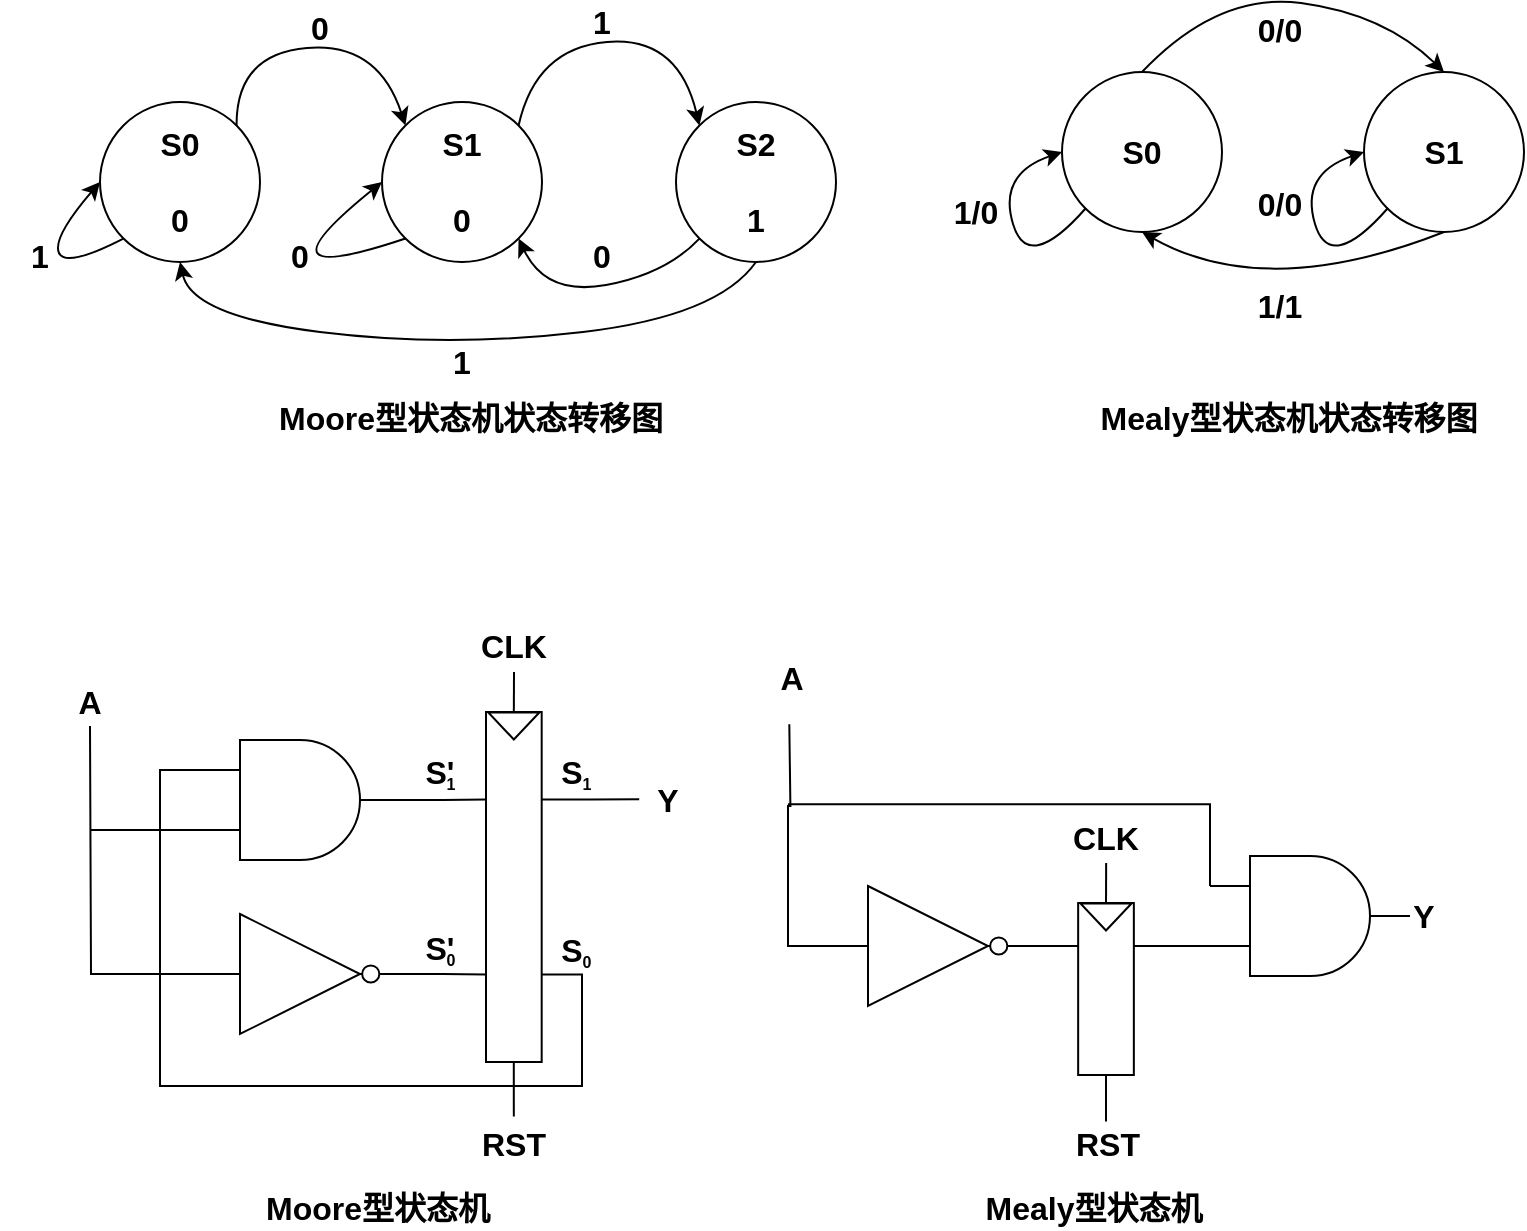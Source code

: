 <mxfile version="14.1.8" type="device"><diagram id="2bnBg8hFUXPQu9MWfg65" name="第 1 页"><mxGraphModel dx="749" dy="556" grid="0" gridSize="10" guides="1" tooltips="1" connect="1" arrows="1" fold="1" page="0" pageScale="1" pageWidth="827" pageHeight="1169" math="0" shadow="0"><root><mxCell id="0"/><mxCell id="1" parent="0"/><mxCell id="zXBZUIU-SNRD6zqXCU7K-1" value="&lt;b style=&quot;font-size: 16px&quot;&gt;S0&lt;br&gt;&lt;br&gt;0&lt;/b&gt;" style="ellipse;whiteSpace=wrap;html=1;aspect=fixed;" vertex="1" parent="1"><mxGeometry x="82" y="265" width="80" height="80" as="geometry"/></mxCell><mxCell id="zXBZUIU-SNRD6zqXCU7K-2" value="&lt;b style=&quot;font-size: 16px&quot;&gt;S1&lt;br&gt;&lt;br&gt;0&lt;/b&gt;" style="ellipse;whiteSpace=wrap;html=1;aspect=fixed;" vertex="1" parent="1"><mxGeometry x="223" y="265" width="80" height="80" as="geometry"/></mxCell><mxCell id="zXBZUIU-SNRD6zqXCU7K-3" value="&lt;b style=&quot;font-size: 16px&quot;&gt;S2&lt;br&gt;&lt;br&gt;1&lt;/b&gt;" style="ellipse;whiteSpace=wrap;html=1;aspect=fixed;" vertex="1" parent="1"><mxGeometry x="370" y="265" width="80" height="80" as="geometry"/></mxCell><mxCell id="zXBZUIU-SNRD6zqXCU7K-4" value="" style="curved=1;endArrow=classic;html=1;exitX=1;exitY=0;exitDx=0;exitDy=0;entryX=0;entryY=0;entryDx=0;entryDy=0;" edge="1" parent="1" source="zXBZUIU-SNRD6zqXCU7K-1" target="zXBZUIU-SNRD6zqXCU7K-2"><mxGeometry width="50" height="50" relative="1" as="geometry"><mxPoint x="387" y="417" as="sourcePoint"/><mxPoint x="437" y="367" as="targetPoint"/><Array as="points"><mxPoint x="150" y="241"/><mxPoint x="221" y="235"/></Array></mxGeometry></mxCell><mxCell id="zXBZUIU-SNRD6zqXCU7K-6" value="" style="curved=1;endArrow=classic;html=1;exitX=1;exitY=0;exitDx=0;exitDy=0;entryX=0;entryY=0;entryDx=0;entryDy=0;" edge="1" parent="1" source="zXBZUIU-SNRD6zqXCU7K-2" target="zXBZUIU-SNRD6zqXCU7K-3"><mxGeometry width="50" height="50" relative="1" as="geometry"><mxPoint x="300.284" y="273.716" as="sourcePoint"/><mxPoint x="384.716" y="273.716" as="targetPoint"/><Array as="points"><mxPoint x="300" y="238"/><mxPoint x="371" y="232"/></Array></mxGeometry></mxCell><mxCell id="zXBZUIU-SNRD6zqXCU7K-7" value="" style="curved=1;endArrow=classic;html=1;exitX=0;exitY=1;exitDx=0;exitDy=0;entryX=0;entryY=0.5;entryDx=0;entryDy=0;" edge="1" parent="1" source="zXBZUIU-SNRD6zqXCU7K-1" target="zXBZUIU-SNRD6zqXCU7K-1"><mxGeometry width="50" height="50" relative="1" as="geometry"><mxPoint x="301.284" y="286.716" as="sourcePoint"/><mxPoint x="391.716" y="286.716" as="targetPoint"/><Array as="points"><mxPoint x="65" y="348"/><mxPoint x="58" y="333"/></Array></mxGeometry></mxCell><mxCell id="zXBZUIU-SNRD6zqXCU7K-8" value="" style="curved=1;endArrow=classic;html=1;exitX=0;exitY=1;exitDx=0;exitDy=0;entryX=0;entryY=0.5;entryDx=0;entryDy=0;" edge="1" parent="1" source="zXBZUIU-SNRD6zqXCU7K-2" target="zXBZUIU-SNRD6zqXCU7K-2"><mxGeometry width="50" height="50" relative="1" as="geometry"><mxPoint x="103.716" y="343.284" as="sourcePoint"/><mxPoint x="92" y="315" as="targetPoint"/><Array as="points"><mxPoint x="155" y="360"/></Array></mxGeometry></mxCell><mxCell id="zXBZUIU-SNRD6zqXCU7K-9" value="" style="curved=1;endArrow=classic;html=1;exitX=0;exitY=1;exitDx=0;exitDy=0;entryX=1;entryY=1;entryDx=0;entryDy=0;" edge="1" parent="1" source="zXBZUIU-SNRD6zqXCU7K-3" target="zXBZUIU-SNRD6zqXCU7K-2"><mxGeometry width="50" height="50" relative="1" as="geometry"><mxPoint x="301.284" y="286.716" as="sourcePoint"/><mxPoint x="391.716" y="286.716" as="targetPoint"/><Array as="points"><mxPoint x="365" y="351"/><mxPoint x="305" y="362"/></Array></mxGeometry></mxCell><mxCell id="zXBZUIU-SNRD6zqXCU7K-10" value="" style="curved=1;endArrow=classic;html=1;exitX=0.5;exitY=1;exitDx=0;exitDy=0;entryX=0.5;entryY=1;entryDx=0;entryDy=0;" edge="1" parent="1" source="zXBZUIU-SNRD6zqXCU7K-3" target="zXBZUIU-SNRD6zqXCU7K-1"><mxGeometry width="50" height="50" relative="1" as="geometry"><mxPoint x="391.716" y="343.284" as="sourcePoint"/><mxPoint x="301.284" y="343.284" as="targetPoint"/><Array as="points"><mxPoint x="391" y="372"/><mxPoint x="256" y="388"/><mxPoint x="128" y="372"/></Array></mxGeometry></mxCell><mxCell id="zXBZUIU-SNRD6zqXCU7K-11" value="&lt;b&gt;&lt;font style=&quot;font-size: 16px&quot;&gt;0&lt;/font&gt;&lt;/b&gt;" style="text;html=1;strokeColor=none;fillColor=none;align=center;verticalAlign=middle;whiteSpace=wrap;rounded=0;" vertex="1" parent="1"><mxGeometry x="172" y="218" width="40" height="20" as="geometry"/></mxCell><mxCell id="zXBZUIU-SNRD6zqXCU7K-12" value="&lt;b&gt;&lt;font style=&quot;font-size: 16px&quot;&gt;1&lt;/font&gt;&lt;/b&gt;" style="text;html=1;strokeColor=none;fillColor=none;align=center;verticalAlign=middle;whiteSpace=wrap;rounded=0;" vertex="1" parent="1"><mxGeometry x="313" y="215" width="40" height="20" as="geometry"/></mxCell><mxCell id="zXBZUIU-SNRD6zqXCU7K-14" value="&lt;b&gt;&lt;font style=&quot;font-size: 16px&quot;&gt;0&lt;/font&gt;&lt;/b&gt;" style="text;html=1;strokeColor=none;fillColor=none;align=center;verticalAlign=middle;whiteSpace=wrap;rounded=0;" vertex="1" parent="1"><mxGeometry x="162" y="332" width="40" height="20" as="geometry"/></mxCell><mxCell id="zXBZUIU-SNRD6zqXCU7K-15" value="&lt;b&gt;&lt;font style=&quot;font-size: 16px&quot;&gt;0&lt;/font&gt;&lt;/b&gt;" style="text;html=1;strokeColor=none;fillColor=none;align=center;verticalAlign=middle;whiteSpace=wrap;rounded=0;" vertex="1" parent="1"><mxGeometry x="313" y="332" width="40" height="20" as="geometry"/></mxCell><mxCell id="zXBZUIU-SNRD6zqXCU7K-16" value="&lt;b&gt;&lt;font style=&quot;font-size: 16px&quot;&gt;1&lt;/font&gt;&lt;/b&gt;" style="text;html=1;strokeColor=none;fillColor=none;align=center;verticalAlign=middle;whiteSpace=wrap;rounded=0;" vertex="1" parent="1"><mxGeometry x="243" y="385" width="40" height="20" as="geometry"/></mxCell><mxCell id="zXBZUIU-SNRD6zqXCU7K-17" value="&lt;b&gt;&lt;font style=&quot;font-size: 16px&quot;&gt;1&lt;/font&gt;&lt;/b&gt;" style="text;html=1;strokeColor=none;fillColor=none;align=center;verticalAlign=middle;whiteSpace=wrap;rounded=0;" vertex="1" parent="1"><mxGeometry x="32" y="332" width="40" height="20" as="geometry"/></mxCell><mxCell id="zXBZUIU-SNRD6zqXCU7K-18" value="&lt;b&gt;&lt;font style=&quot;font-size: 16px&quot;&gt;S0&lt;/font&gt;&lt;/b&gt;" style="ellipse;whiteSpace=wrap;html=1;aspect=fixed;" vertex="1" parent="1"><mxGeometry x="563" y="250" width="80" height="80" as="geometry"/></mxCell><mxCell id="zXBZUIU-SNRD6zqXCU7K-19" value="&lt;b&gt;&lt;font style=&quot;font-size: 16px&quot;&gt;S1&lt;/font&gt;&lt;/b&gt;" style="ellipse;whiteSpace=wrap;html=1;aspect=fixed;" vertex="1" parent="1"><mxGeometry x="714" y="250" width="80" height="80" as="geometry"/></mxCell><mxCell id="zXBZUIU-SNRD6zqXCU7K-20" value="" style="curved=1;endArrow=classic;html=1;exitX=0.5;exitY=0;exitDx=0;exitDy=0;entryX=0.5;entryY=0;entryDx=0;entryDy=0;" edge="1" parent="1" source="zXBZUIU-SNRD6zqXCU7K-18" target="zXBZUIU-SNRD6zqXCU7K-19"><mxGeometry width="50" height="50" relative="1" as="geometry"><mxPoint x="641.284" y="77.716" as="sourcePoint"/><mxPoint x="725.716" y="77.716" as="targetPoint"/><Array as="points"><mxPoint x="641" y="210"/><mxPoint x="724" y="221"/></Array></mxGeometry></mxCell><mxCell id="zXBZUIU-SNRD6zqXCU7K-21" value="" style="curved=1;endArrow=classic;html=1;exitX=0.5;exitY=1;exitDx=0;exitDy=0;entryX=0.5;entryY=1;entryDx=0;entryDy=0;" edge="1" parent="1" source="zXBZUIU-SNRD6zqXCU7K-19" target="zXBZUIU-SNRD6zqXCU7K-18"><mxGeometry width="50" height="50" relative="1" as="geometry"><mxPoint x="541" y="226" as="sourcePoint"/><mxPoint x="692" y="226" as="targetPoint"/><Array as="points"><mxPoint x="665" y="365"/></Array></mxGeometry></mxCell><mxCell id="zXBZUIU-SNRD6zqXCU7K-22" value="" style="curved=1;endArrow=classic;html=1;entryX=0;entryY=0.5;entryDx=0;entryDy=0;" edge="1" parent="1" target="zXBZUIU-SNRD6zqXCU7K-18"><mxGeometry width="50" height="50" relative="1" as="geometry"><mxPoint x="575" y="318" as="sourcePoint"/><mxPoint x="501" y="87" as="targetPoint"/><Array as="points"><mxPoint x="546" y="351"/><mxPoint x="531" y="301"/></Array></mxGeometry></mxCell><mxCell id="zXBZUIU-SNRD6zqXCU7K-23" value="" style="curved=1;endArrow=classic;html=1;entryX=0;entryY=0.5;entryDx=0;entryDy=0;" edge="1" parent="1"><mxGeometry width="50" height="50" relative="1" as="geometry"><mxPoint x="726" y="318" as="sourcePoint"/><mxPoint x="714" y="290" as="targetPoint"/><Array as="points"><mxPoint x="697" y="351"/><mxPoint x="682" y="301"/></Array></mxGeometry></mxCell><mxCell id="zXBZUIU-SNRD6zqXCU7K-24" value="&lt;b&gt;&lt;font style=&quot;font-size: 16px&quot;&gt;1/0&lt;/font&gt;&lt;/b&gt;" style="text;html=1;strokeColor=none;fillColor=none;align=center;verticalAlign=middle;whiteSpace=wrap;rounded=0;" vertex="1" parent="1"><mxGeometry x="500" y="310" width="40" height="20" as="geometry"/></mxCell><mxCell id="zXBZUIU-SNRD6zqXCU7K-25" value="&lt;b&gt;&lt;font style=&quot;font-size: 16px&quot;&gt;0/0&lt;/font&gt;&lt;/b&gt;" style="text;html=1;strokeColor=none;fillColor=none;align=center;verticalAlign=middle;whiteSpace=wrap;rounded=0;" vertex="1" parent="1"><mxGeometry x="652" y="219" width="40" height="20" as="geometry"/></mxCell><mxCell id="zXBZUIU-SNRD6zqXCU7K-26" value="&lt;b&gt;&lt;font style=&quot;font-size: 16px&quot;&gt;0/0&lt;/font&gt;&lt;/b&gt;" style="text;html=1;strokeColor=none;fillColor=none;align=center;verticalAlign=middle;whiteSpace=wrap;rounded=0;" vertex="1" parent="1"><mxGeometry x="652" y="306" width="40" height="20" as="geometry"/></mxCell><mxCell id="zXBZUIU-SNRD6zqXCU7K-27" value="&lt;b&gt;&lt;font style=&quot;font-size: 16px&quot;&gt;1/1&lt;/font&gt;&lt;/b&gt;" style="text;html=1;strokeColor=none;fillColor=none;align=center;verticalAlign=middle;whiteSpace=wrap;rounded=0;" vertex="1" parent="1"><mxGeometry x="652" y="357" width="40" height="20" as="geometry"/></mxCell><mxCell id="zXBZUIU-SNRD6zqXCU7K-28" value="&lt;b&gt;&lt;font style=&quot;font-size: 16px&quot;&gt;Moore型状态机状态转移图&lt;/font&gt;&lt;/b&gt;" style="text;html=1;strokeColor=none;fillColor=none;align=center;verticalAlign=middle;whiteSpace=wrap;rounded=0;" vertex="1" parent="1"><mxGeometry x="168" y="413" width="199" height="20" as="geometry"/></mxCell><mxCell id="zXBZUIU-SNRD6zqXCU7K-29" value="&lt;b&gt;&lt;font style=&quot;font-size: 16px&quot;&gt;Mealy型状态机状态转移图&lt;/font&gt;&lt;/b&gt;" style="text;html=1;strokeColor=none;fillColor=none;align=center;verticalAlign=middle;whiteSpace=wrap;rounded=0;" vertex="1" parent="1"><mxGeometry x="577" y="413" width="199" height="20" as="geometry"/></mxCell><mxCell id="zXBZUIU-SNRD6zqXCU7K-38" style="edgeStyle=orthogonalEdgeStyle;rounded=0;orthogonalLoop=1;jettySize=auto;html=1;entryX=0;entryY=0.25;entryDx=0;entryDy=0;endArrow=none;endFill=0;" edge="1" parent="1" source="zXBZUIU-SNRD6zqXCU7K-31" target="zXBZUIU-SNRD6zqXCU7K-37"><mxGeometry relative="1" as="geometry"/></mxCell><mxCell id="zXBZUIU-SNRD6zqXCU7K-31" value="" style="verticalLabelPosition=bottom;shadow=0;dashed=0;align=center;html=1;verticalAlign=top;shape=mxgraph.electrical.logic_gates.logic_gate;operation=and;" vertex="1" parent="1"><mxGeometry x="132" y="584" width="100" height="60" as="geometry"/></mxCell><mxCell id="zXBZUIU-SNRD6zqXCU7K-34" value="" style="group" vertex="1" connectable="0" parent="1"><mxGeometry x="132" y="671" width="100" height="60" as="geometry"/></mxCell><mxCell id="zXBZUIU-SNRD6zqXCU7K-32" value="" style="verticalLabelPosition=bottom;shadow=0;dashed=0;align=center;html=1;verticalAlign=top;shape=mxgraph.electrical.logic_gates.buffer2;" vertex="1" parent="zXBZUIU-SNRD6zqXCU7K-34"><mxGeometry width="100" height="60" as="geometry"/></mxCell><mxCell id="zXBZUIU-SNRD6zqXCU7K-33" value="" style="verticalLabelPosition=bottom;shadow=0;dashed=0;align=center;html=1;verticalAlign=top;shape=mxgraph.electrical.logic_gates.inverting_contact;" vertex="1" parent="zXBZUIU-SNRD6zqXCU7K-34"><mxGeometry x="80" y="24.62" width="10.75" height="10.75" as="geometry"/></mxCell><mxCell id="zXBZUIU-SNRD6zqXCU7K-35" value="" style="endArrow=none;html=1;exitX=0;exitY=0.5;exitDx=0;exitDy=0;edgeStyle=orthogonalEdgeStyle;rounded=0;" edge="1" parent="1" source="zXBZUIU-SNRD6zqXCU7K-32"><mxGeometry width="50" height="50" relative="1" as="geometry"><mxPoint x="77" y="550" as="sourcePoint"/><mxPoint x="77" y="577" as="targetPoint"/></mxGeometry></mxCell><mxCell id="zXBZUIU-SNRD6zqXCU7K-36" value="" style="endArrow=none;html=1;exitX=0;exitY=0.75;exitDx=0;exitDy=0;edgeStyle=orthogonalEdgeStyle;rounded=0;exitPerimeter=0;" edge="1" parent="1" source="zXBZUIU-SNRD6zqXCU7K-31"><mxGeometry width="50" height="50" relative="1" as="geometry"><mxPoint x="142" y="711" as="sourcePoint"/><mxPoint x="77" y="629" as="targetPoint"/></mxGeometry></mxCell><mxCell id="zXBZUIU-SNRD6zqXCU7K-41" style="edgeStyle=orthogonalEdgeStyle;rounded=0;orthogonalLoop=1;jettySize=auto;html=1;endArrow=none;endFill=0;exitX=1;exitY=0.75;exitDx=0;exitDy=0;entryX=0;entryY=0.25;entryDx=0;entryDy=0;entryPerimeter=0;" edge="1" parent="1" source="zXBZUIU-SNRD6zqXCU7K-37" target="zXBZUIU-SNRD6zqXCU7K-31"><mxGeometry relative="1" as="geometry"><mxPoint x="280" y="770" as="targetPoint"/><Array as="points"><mxPoint x="323" y="701"/><mxPoint x="323" y="757"/><mxPoint x="112" y="757"/><mxPoint x="112" y="599"/></Array></mxGeometry></mxCell><mxCell id="zXBZUIU-SNRD6zqXCU7K-43" style="edgeStyle=orthogonalEdgeStyle;rounded=0;orthogonalLoop=1;jettySize=auto;html=1;endArrow=none;endFill=0;exitX=1;exitY=0.25;exitDx=0;exitDy=0;" edge="1" parent="1" source="zXBZUIU-SNRD6zqXCU7K-37"><mxGeometry relative="1" as="geometry"><mxPoint x="351.6" y="613.6" as="targetPoint"/></mxGeometry></mxCell><mxCell id="zXBZUIU-SNRD6zqXCU7K-79" style="edgeStyle=orthogonalEdgeStyle;rounded=0;orthogonalLoop=1;jettySize=auto;html=1;endArrow=none;endFill=0;" edge="1" parent="1" source="zXBZUIU-SNRD6zqXCU7K-37"><mxGeometry relative="1" as="geometry"><mxPoint x="288.92" y="772.276" as="targetPoint"/></mxGeometry></mxCell><mxCell id="zXBZUIU-SNRD6zqXCU7K-37" value="" style="rounded=0;whiteSpace=wrap;html=1;" vertex="1" parent="1"><mxGeometry x="275" y="570" width="27.84" height="175" as="geometry"/></mxCell><mxCell id="zXBZUIU-SNRD6zqXCU7K-39" style="edgeStyle=orthogonalEdgeStyle;rounded=0;orthogonalLoop=1;jettySize=auto;html=1;entryX=0;entryY=0.75;entryDx=0;entryDy=0;endArrow=none;endFill=0;" edge="1" parent="1" source="zXBZUIU-SNRD6zqXCU7K-32" target="zXBZUIU-SNRD6zqXCU7K-37"><mxGeometry relative="1" as="geometry"/></mxCell><mxCell id="zXBZUIU-SNRD6zqXCU7K-40" value="" style="triangle;whiteSpace=wrap;html=1;rotation=90;" vertex="1" parent="1"><mxGeometry x="282.17" y="564.25" width="13.5" height="25.5" as="geometry"/></mxCell><mxCell id="zXBZUIU-SNRD6zqXCU7K-44" style="edgeStyle=orthogonalEdgeStyle;rounded=0;orthogonalLoop=1;jettySize=auto;html=1;endArrow=none;endFill=0;exitX=0;exitY=0.5;exitDx=0;exitDy=0;" edge="1" parent="1" source="zXBZUIU-SNRD6zqXCU7K-40"><mxGeometry relative="1" as="geometry"><mxPoint x="289" y="550" as="targetPoint"/><mxPoint x="312.84" y="623.75" as="sourcePoint"/></mxGeometry></mxCell><mxCell id="zXBZUIU-SNRD6zqXCU7K-45" value="&lt;span style=&quot;font-size: 16px&quot;&gt;&lt;b&gt;A&lt;/b&gt;&lt;/span&gt;" style="text;html=1;strokeColor=none;fillColor=none;align=center;verticalAlign=middle;whiteSpace=wrap;rounded=0;" vertex="1" parent="1"><mxGeometry x="57" y="555" width="40" height="20" as="geometry"/></mxCell><mxCell id="zXBZUIU-SNRD6zqXCU7K-46" value="&lt;span style=&quot;font-size: 16px&quot;&gt;&lt;b&gt;CLK&lt;/b&gt;&lt;/span&gt;" style="text;html=1;strokeColor=none;fillColor=none;align=center;verticalAlign=middle;whiteSpace=wrap;rounded=0;" vertex="1" parent="1"><mxGeometry x="268.92" y="527" width="40" height="20" as="geometry"/></mxCell><mxCell id="zXBZUIU-SNRD6zqXCU7K-47" value="&lt;span style=&quot;font-size: 16px&quot;&gt;&lt;b&gt;Y&lt;/b&gt;&lt;/span&gt;" style="text;html=1;strokeColor=none;fillColor=none;align=center;verticalAlign=middle;whiteSpace=wrap;rounded=0;" vertex="1" parent="1"><mxGeometry x="346.0" y="604" width="40" height="20" as="geometry"/></mxCell><mxCell id="zXBZUIU-SNRD6zqXCU7K-50" value="" style="group" vertex="1" connectable="0" parent="1"><mxGeometry x="232" y="589.75" width="40" height="20" as="geometry"/></mxCell><mxCell id="zXBZUIU-SNRD6zqXCU7K-48" value="&lt;span style=&quot;font-size: 16px&quot;&gt;&lt;b&gt;S'&lt;/b&gt;&lt;/span&gt;" style="text;html=1;strokeColor=none;fillColor=none;align=center;verticalAlign=middle;whiteSpace=wrap;rounded=0;" vertex="1" parent="zXBZUIU-SNRD6zqXCU7K-50"><mxGeometry width="40" height="20" as="geometry"/></mxCell><mxCell id="zXBZUIU-SNRD6zqXCU7K-49" value="&lt;b&gt;&lt;font style=&quot;font-size: 8px&quot;&gt;1&lt;/font&gt;&lt;/b&gt;" style="text;html=1;strokeColor=none;fillColor=none;align=center;verticalAlign=middle;whiteSpace=wrap;rounded=0;" vertex="1" parent="zXBZUIU-SNRD6zqXCU7K-50"><mxGeometry x="21" y="10.25" width="9" height="9.75" as="geometry"/></mxCell><mxCell id="zXBZUIU-SNRD6zqXCU7K-51" value="" style="group" vertex="1" connectable="0" parent="1"><mxGeometry x="232" y="678" width="40" height="20" as="geometry"/></mxCell><mxCell id="zXBZUIU-SNRD6zqXCU7K-52" value="&lt;span style=&quot;font-size: 16px&quot;&gt;&lt;b&gt;S'&lt;/b&gt;&lt;/span&gt;" style="text;html=1;strokeColor=none;fillColor=none;align=center;verticalAlign=middle;whiteSpace=wrap;rounded=0;" vertex="1" parent="zXBZUIU-SNRD6zqXCU7K-51"><mxGeometry width="40" height="20" as="geometry"/></mxCell><mxCell id="zXBZUIU-SNRD6zqXCU7K-53" value="&lt;b&gt;&lt;font style=&quot;font-size: 8px&quot;&gt;0&lt;/font&gt;&lt;/b&gt;" style="text;html=1;strokeColor=none;fillColor=none;align=center;verticalAlign=middle;whiteSpace=wrap;rounded=0;" vertex="1" parent="zXBZUIU-SNRD6zqXCU7K-51"><mxGeometry x="21" y="10.25" width="9" height="9.75" as="geometry"/></mxCell><mxCell id="zXBZUIU-SNRD6zqXCU7K-54" value="" style="group" vertex="1" connectable="0" parent="1"><mxGeometry x="298" y="590" width="40" height="20" as="geometry"/></mxCell><mxCell id="zXBZUIU-SNRD6zqXCU7K-55" value="&lt;span style=&quot;font-size: 16px&quot;&gt;&lt;b&gt;S&lt;/b&gt;&lt;/span&gt;" style="text;html=1;strokeColor=none;fillColor=none;align=center;verticalAlign=middle;whiteSpace=wrap;rounded=0;" vertex="1" parent="zXBZUIU-SNRD6zqXCU7K-54"><mxGeometry width="40" height="20" as="geometry"/></mxCell><mxCell id="zXBZUIU-SNRD6zqXCU7K-56" value="&lt;b&gt;&lt;font style=&quot;font-size: 8px&quot;&gt;1&lt;/font&gt;&lt;/b&gt;" style="text;html=1;strokeColor=none;fillColor=none;align=center;verticalAlign=middle;whiteSpace=wrap;rounded=0;" vertex="1" parent="zXBZUIU-SNRD6zqXCU7K-54"><mxGeometry x="23" y="10.25" width="9" height="9.75" as="geometry"/></mxCell><mxCell id="zXBZUIU-SNRD6zqXCU7K-57" value="" style="group" vertex="1" connectable="0" parent="1"><mxGeometry x="298" y="679" width="40" height="20" as="geometry"/></mxCell><mxCell id="zXBZUIU-SNRD6zqXCU7K-58" value="&lt;span style=&quot;font-size: 16px&quot;&gt;&lt;b&gt;S&lt;/b&gt;&lt;/span&gt;" style="text;html=1;strokeColor=none;fillColor=none;align=center;verticalAlign=middle;whiteSpace=wrap;rounded=0;" vertex="1" parent="zXBZUIU-SNRD6zqXCU7K-57"><mxGeometry width="40" height="20" as="geometry"/></mxCell><mxCell id="zXBZUIU-SNRD6zqXCU7K-59" value="&lt;b&gt;&lt;font style=&quot;font-size: 8px&quot;&gt;0&lt;/font&gt;&lt;/b&gt;" style="text;html=1;strokeColor=none;fillColor=none;align=center;verticalAlign=middle;whiteSpace=wrap;rounded=0;" vertex="1" parent="zXBZUIU-SNRD6zqXCU7K-57"><mxGeometry x="23" y="10.25" width="9" height="9.75" as="geometry"/></mxCell><mxCell id="zXBZUIU-SNRD6zqXCU7K-61" value="" style="group" vertex="1" connectable="0" parent="1"><mxGeometry x="446" y="657" width="100" height="60" as="geometry"/></mxCell><mxCell id="zXBZUIU-SNRD6zqXCU7K-62" value="" style="verticalLabelPosition=bottom;shadow=0;dashed=0;align=center;html=1;verticalAlign=top;shape=mxgraph.electrical.logic_gates.buffer2;" vertex="1" parent="zXBZUIU-SNRD6zqXCU7K-61"><mxGeometry width="100" height="60" as="geometry"/></mxCell><mxCell id="zXBZUIU-SNRD6zqXCU7K-63" value="" style="verticalLabelPosition=bottom;shadow=0;dashed=0;align=center;html=1;verticalAlign=top;shape=mxgraph.electrical.logic_gates.inverting_contact;" vertex="1" parent="zXBZUIU-SNRD6zqXCU7K-61"><mxGeometry x="80" y="24.62" width="10.75" height="10.75" as="geometry"/></mxCell><mxCell id="zXBZUIU-SNRD6zqXCU7K-70" value="" style="group" vertex="1" connectable="0" parent="1"><mxGeometry x="565" y="622.5" width="40" height="129" as="geometry"/></mxCell><mxCell id="zXBZUIU-SNRD6zqXCU7K-66" value="" style="rounded=0;whiteSpace=wrap;html=1;" vertex="1" parent="zXBZUIU-SNRD6zqXCU7K-70"><mxGeometry x="6.08" y="43" width="27.84" height="86" as="geometry"/></mxCell><mxCell id="zXBZUIU-SNRD6zqXCU7K-67" value="" style="triangle;whiteSpace=wrap;html=1;rotation=90;" vertex="1" parent="zXBZUIU-SNRD6zqXCU7K-70"><mxGeometry x="13.25" y="37.25" width="13.5" height="25.5" as="geometry"/></mxCell><mxCell id="zXBZUIU-SNRD6zqXCU7K-68" style="edgeStyle=orthogonalEdgeStyle;rounded=0;orthogonalLoop=1;jettySize=auto;html=1;endArrow=none;endFill=0;exitX=0;exitY=0.5;exitDx=0;exitDy=0;" edge="1" parent="zXBZUIU-SNRD6zqXCU7K-70" source="zXBZUIU-SNRD6zqXCU7K-67"><mxGeometry relative="1" as="geometry"><mxPoint x="20.08" y="23" as="targetPoint"/><mxPoint x="43.92" y="96.75" as="sourcePoint"/></mxGeometry></mxCell><mxCell id="zXBZUIU-SNRD6zqXCU7K-69" value="&lt;span style=&quot;font-size: 16px&quot;&gt;&lt;b&gt;CLK&lt;/b&gt;&lt;/span&gt;" style="text;html=1;strokeColor=none;fillColor=none;align=center;verticalAlign=middle;whiteSpace=wrap;rounded=0;" vertex="1" parent="zXBZUIU-SNRD6zqXCU7K-70"><mxGeometry width="40" height="20" as="geometry"/></mxCell><mxCell id="zXBZUIU-SNRD6zqXCU7K-71" style="edgeStyle=orthogonalEdgeStyle;rounded=0;orthogonalLoop=1;jettySize=auto;html=1;entryX=0;entryY=0.25;entryDx=0;entryDy=0;endArrow=none;endFill=0;" edge="1" parent="1" source="zXBZUIU-SNRD6zqXCU7K-62" target="zXBZUIU-SNRD6zqXCU7K-66"><mxGeometry relative="1" as="geometry"/></mxCell><mxCell id="zXBZUIU-SNRD6zqXCU7K-75" style="edgeStyle=orthogonalEdgeStyle;rounded=0;orthogonalLoop=1;jettySize=auto;html=1;endArrow=none;endFill=0;exitX=0;exitY=0.25;exitDx=0;exitDy=0;exitPerimeter=0;" edge="1" parent="1" source="zXBZUIU-SNRD6zqXCU7K-72"><mxGeometry relative="1" as="geometry"><mxPoint x="425.966" y="616.138" as="targetPoint"/><Array as="points"><mxPoint x="637" y="616"/></Array></mxGeometry></mxCell><mxCell id="zXBZUIU-SNRD6zqXCU7K-72" value="" style="verticalLabelPosition=bottom;shadow=0;dashed=0;align=center;html=1;verticalAlign=top;shape=mxgraph.electrical.logic_gates.logic_gate;operation=and;" vertex="1" parent="1"><mxGeometry x="637" y="642" width="100" height="60" as="geometry"/></mxCell><mxCell id="zXBZUIU-SNRD6zqXCU7K-73" style="edgeStyle=orthogonalEdgeStyle;rounded=0;orthogonalLoop=1;jettySize=auto;html=1;entryX=0;entryY=0.75;entryDx=0;entryDy=0;entryPerimeter=0;endArrow=none;endFill=0;exitX=1;exitY=0.25;exitDx=0;exitDy=0;" edge="1" parent="1" source="zXBZUIU-SNRD6zqXCU7K-66" target="zXBZUIU-SNRD6zqXCU7K-72"><mxGeometry relative="1" as="geometry"/></mxCell><mxCell id="zXBZUIU-SNRD6zqXCU7K-74" style="edgeStyle=orthogonalEdgeStyle;rounded=0;orthogonalLoop=1;jettySize=auto;html=1;endArrow=none;endFill=0;" edge="1" parent="1" source="zXBZUIU-SNRD6zqXCU7K-62"><mxGeometry relative="1" as="geometry"><mxPoint x="426.655" y="576.138" as="targetPoint"/></mxGeometry></mxCell><mxCell id="zXBZUIU-SNRD6zqXCU7K-76" value="&lt;span style=&quot;font-size: 16px&quot;&gt;&lt;b&gt;Y&lt;/b&gt;&lt;/span&gt;" style="text;html=1;strokeColor=none;fillColor=none;align=center;verticalAlign=middle;whiteSpace=wrap;rounded=0;" vertex="1" parent="1"><mxGeometry x="724" y="662" width="40" height="20" as="geometry"/></mxCell><mxCell id="zXBZUIU-SNRD6zqXCU7K-77" value="&lt;span style=&quot;font-size: 16px&quot;&gt;&lt;b&gt;A&lt;/b&gt;&lt;/span&gt;" style="text;html=1;strokeColor=none;fillColor=none;align=center;verticalAlign=middle;whiteSpace=wrap;rounded=0;" vertex="1" parent="1"><mxGeometry x="408" y="543" width="40" height="20" as="geometry"/></mxCell><mxCell id="zXBZUIU-SNRD6zqXCU7K-78" value="&lt;b&gt;&lt;font style=&quot;font-size: 16px&quot;&gt;Mealy型状态机&lt;/font&gt;&lt;/b&gt;" style="text;html=1;strokeColor=none;fillColor=none;align=center;verticalAlign=middle;whiteSpace=wrap;rounded=0;" vertex="1" parent="1"><mxGeometry x="520" y="808" width="118" height="20" as="geometry"/></mxCell><mxCell id="zXBZUIU-SNRD6zqXCU7K-80" value="&lt;span style=&quot;font-size: 16px&quot;&gt;&lt;b&gt;RST&lt;/b&gt;&lt;/span&gt;" style="text;html=1;strokeColor=none;fillColor=none;align=center;verticalAlign=middle;whiteSpace=wrap;rounded=0;" vertex="1" parent="1"><mxGeometry x="268.92" y="776" width="40" height="20" as="geometry"/></mxCell><mxCell id="zXBZUIU-SNRD6zqXCU7K-82" style="edgeStyle=orthogonalEdgeStyle;rounded=0;orthogonalLoop=1;jettySize=auto;html=1;endArrow=none;endFill=0;" edge="1" parent="1" source="zXBZUIU-SNRD6zqXCU7K-66"><mxGeometry relative="1" as="geometry"><mxPoint x="585.0" y="774.759" as="targetPoint"/></mxGeometry></mxCell><mxCell id="zXBZUIU-SNRD6zqXCU7K-83" value="&lt;span style=&quot;font-size: 16px&quot;&gt;&lt;b&gt;RST&lt;/b&gt;&lt;/span&gt;" style="text;html=1;strokeColor=none;fillColor=none;align=center;verticalAlign=middle;whiteSpace=wrap;rounded=0;" vertex="1" parent="1"><mxGeometry x="566" y="776" width="40" height="20" as="geometry"/></mxCell><mxCell id="zXBZUIU-SNRD6zqXCU7K-84" value="&lt;b&gt;&lt;font style=&quot;font-size: 16px&quot;&gt;Moore型状态机&lt;/font&gt;&lt;/b&gt;" style="text;html=1;strokeColor=none;fillColor=none;align=center;verticalAlign=middle;whiteSpace=wrap;rounded=0;" vertex="1" parent="1"><mxGeometry x="162" y="808" width="118" height="20" as="geometry"/></mxCell></root></mxGraphModel></diagram></mxfile>